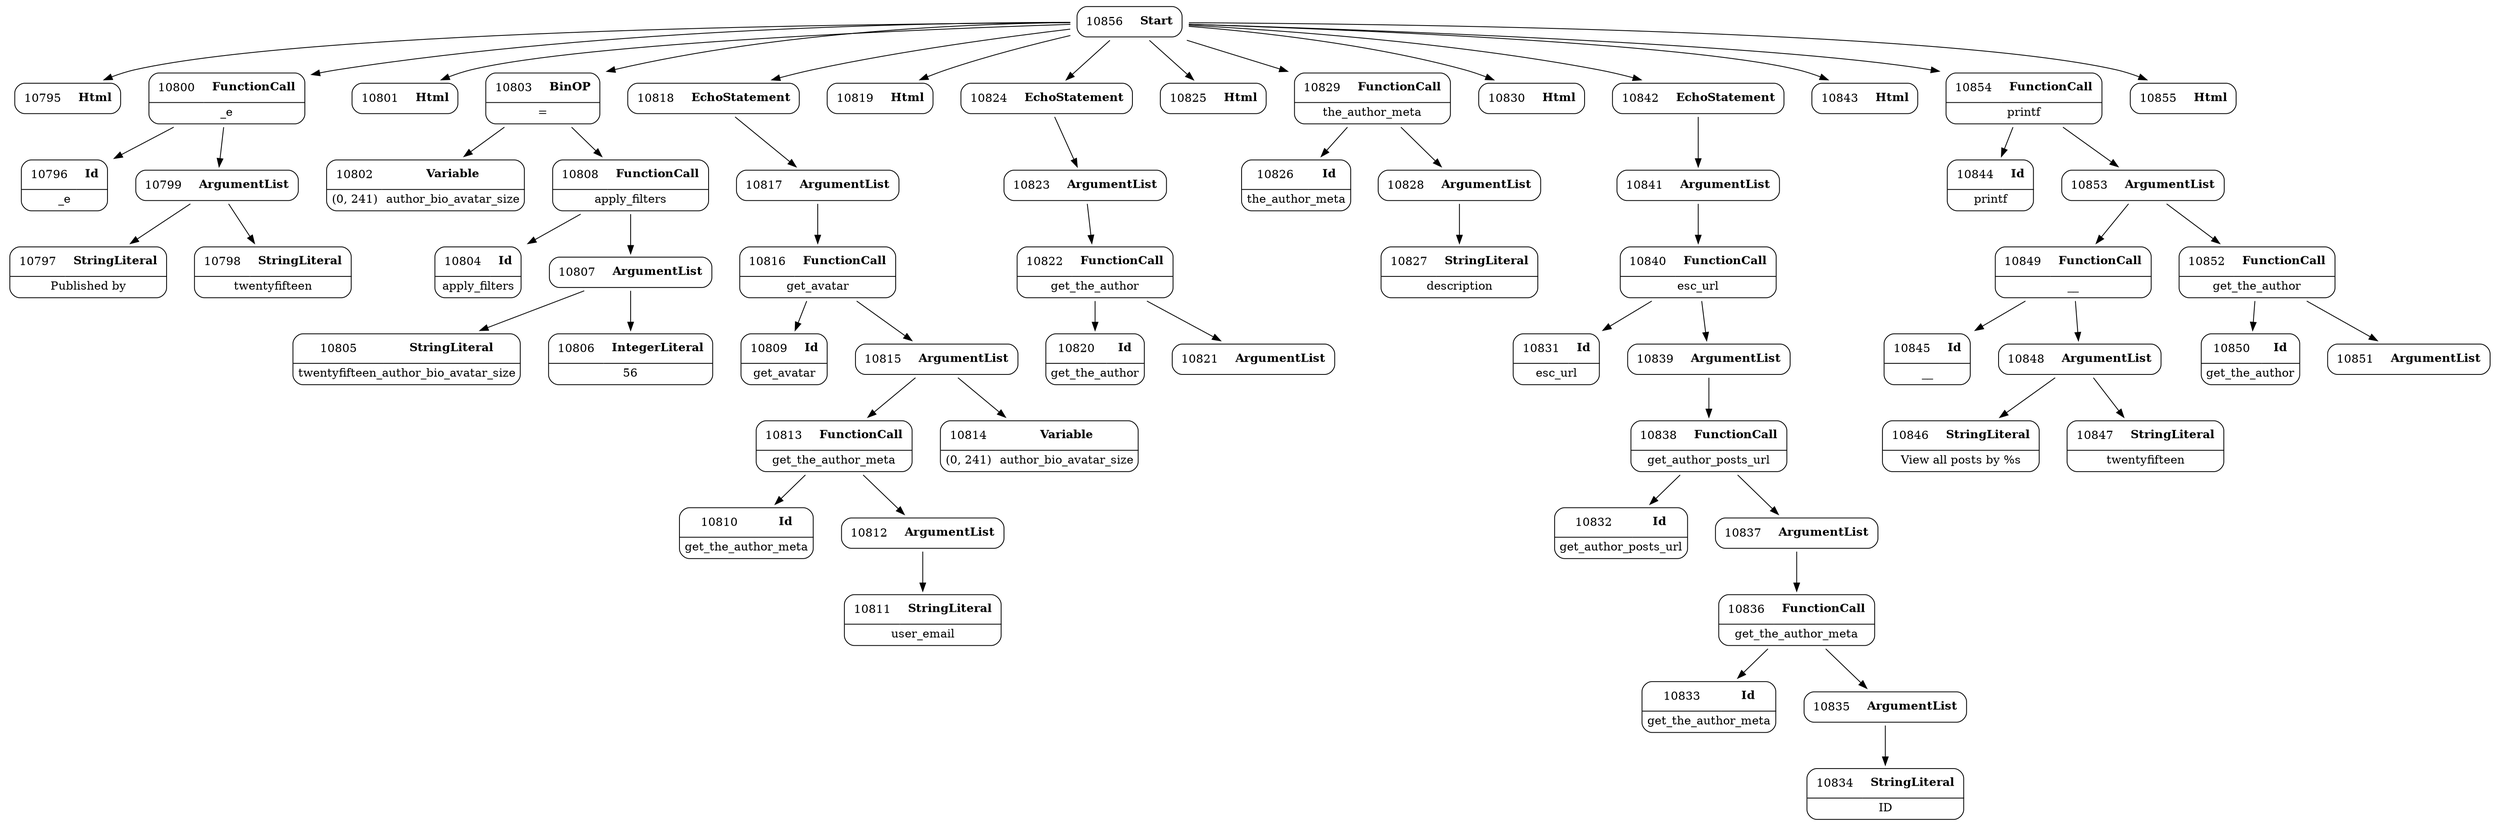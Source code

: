 digraph ast {
node [shape=none];
10795 [label=<<TABLE border='1' cellspacing='0' cellpadding='10' style='rounded' ><TR><TD border='0'>10795</TD><TD border='0'><B>Html</B></TD></TR></TABLE>>];
10796 [label=<<TABLE border='1' cellspacing='0' cellpadding='10' style='rounded' ><TR><TD border='0'>10796</TD><TD border='0'><B>Id</B></TD></TR><HR/><TR><TD border='0' cellpadding='5' colspan='2'>_e</TD></TR></TABLE>>];
10797 [label=<<TABLE border='1' cellspacing='0' cellpadding='10' style='rounded' ><TR><TD border='0'>10797</TD><TD border='0'><B>StringLiteral</B></TD></TR><HR/><TR><TD border='0' cellpadding='5' colspan='2'>Published by</TD></TR></TABLE>>];
10798 [label=<<TABLE border='1' cellspacing='0' cellpadding='10' style='rounded' ><TR><TD border='0'>10798</TD><TD border='0'><B>StringLiteral</B></TD></TR><HR/><TR><TD border='0' cellpadding='5' colspan='2'>twentyfifteen</TD></TR></TABLE>>];
10799 [label=<<TABLE border='1' cellspacing='0' cellpadding='10' style='rounded' ><TR><TD border='0'>10799</TD><TD border='0'><B>ArgumentList</B></TD></TR></TABLE>>];
10799 -> 10797 [weight=2];
10799 -> 10798 [weight=2];
10800 [label=<<TABLE border='1' cellspacing='0' cellpadding='10' style='rounded' ><TR><TD border='0'>10800</TD><TD border='0'><B>FunctionCall</B></TD></TR><HR/><TR><TD border='0' cellpadding='5' colspan='2'>_e</TD></TR></TABLE>>];
10800 -> 10796 [weight=2];
10800 -> 10799 [weight=2];
10801 [label=<<TABLE border='1' cellspacing='0' cellpadding='10' style='rounded' ><TR><TD border='0'>10801</TD><TD border='0'><B>Html</B></TD></TR></TABLE>>];
10802 [label=<<TABLE border='1' cellspacing='0' cellpadding='10' style='rounded' ><TR><TD border='0'>10802</TD><TD border='0'><B>Variable</B></TD></TR><HR/><TR><TD border='0' cellpadding='5'>(0, 241)</TD><TD border='0' cellpadding='5'>author_bio_avatar_size</TD></TR></TABLE>>];
10803 [label=<<TABLE border='1' cellspacing='0' cellpadding='10' style='rounded' ><TR><TD border='0'>10803</TD><TD border='0'><B>BinOP</B></TD></TR><HR/><TR><TD border='0' cellpadding='5' colspan='2'>=</TD></TR></TABLE>>];
10803 -> 10802 [weight=2];
10803 -> 10808 [weight=2];
10804 [label=<<TABLE border='1' cellspacing='0' cellpadding='10' style='rounded' ><TR><TD border='0'>10804</TD><TD border='0'><B>Id</B></TD></TR><HR/><TR><TD border='0' cellpadding='5' colspan='2'>apply_filters</TD></TR></TABLE>>];
10805 [label=<<TABLE border='1' cellspacing='0' cellpadding='10' style='rounded' ><TR><TD border='0'>10805</TD><TD border='0'><B>StringLiteral</B></TD></TR><HR/><TR><TD border='0' cellpadding='5' colspan='2'>twentyfifteen_author_bio_avatar_size</TD></TR></TABLE>>];
10806 [label=<<TABLE border='1' cellspacing='0' cellpadding='10' style='rounded' ><TR><TD border='0'>10806</TD><TD border='0'><B>IntegerLiteral</B></TD></TR><HR/><TR><TD border='0' cellpadding='5' colspan='2'>56</TD></TR></TABLE>>];
10807 [label=<<TABLE border='1' cellspacing='0' cellpadding='10' style='rounded' ><TR><TD border='0'>10807</TD><TD border='0'><B>ArgumentList</B></TD></TR></TABLE>>];
10807 -> 10805 [weight=2];
10807 -> 10806 [weight=2];
10808 [label=<<TABLE border='1' cellspacing='0' cellpadding='10' style='rounded' ><TR><TD border='0'>10808</TD><TD border='0'><B>FunctionCall</B></TD></TR><HR/><TR><TD border='0' cellpadding='5' colspan='2'>apply_filters</TD></TR></TABLE>>];
10808 -> 10804 [weight=2];
10808 -> 10807 [weight=2];
10809 [label=<<TABLE border='1' cellspacing='0' cellpadding='10' style='rounded' ><TR><TD border='0'>10809</TD><TD border='0'><B>Id</B></TD></TR><HR/><TR><TD border='0' cellpadding='5' colspan='2'>get_avatar</TD></TR></TABLE>>];
10810 [label=<<TABLE border='1' cellspacing='0' cellpadding='10' style='rounded' ><TR><TD border='0'>10810</TD><TD border='0'><B>Id</B></TD></TR><HR/><TR><TD border='0' cellpadding='5' colspan='2'>get_the_author_meta</TD></TR></TABLE>>];
10811 [label=<<TABLE border='1' cellspacing='0' cellpadding='10' style='rounded' ><TR><TD border='0'>10811</TD><TD border='0'><B>StringLiteral</B></TD></TR><HR/><TR><TD border='0' cellpadding='5' colspan='2'>user_email</TD></TR></TABLE>>];
10812 [label=<<TABLE border='1' cellspacing='0' cellpadding='10' style='rounded' ><TR><TD border='0'>10812</TD><TD border='0'><B>ArgumentList</B></TD></TR></TABLE>>];
10812 -> 10811 [weight=2];
10813 [label=<<TABLE border='1' cellspacing='0' cellpadding='10' style='rounded' ><TR><TD border='0'>10813</TD><TD border='0'><B>FunctionCall</B></TD></TR><HR/><TR><TD border='0' cellpadding='5' colspan='2'>get_the_author_meta</TD></TR></TABLE>>];
10813 -> 10810 [weight=2];
10813 -> 10812 [weight=2];
10814 [label=<<TABLE border='1' cellspacing='0' cellpadding='10' style='rounded' ><TR><TD border='0'>10814</TD><TD border='0'><B>Variable</B></TD></TR><HR/><TR><TD border='0' cellpadding='5'>(0, 241)</TD><TD border='0' cellpadding='5'>author_bio_avatar_size</TD></TR></TABLE>>];
10815 [label=<<TABLE border='1' cellspacing='0' cellpadding='10' style='rounded' ><TR><TD border='0'>10815</TD><TD border='0'><B>ArgumentList</B></TD></TR></TABLE>>];
10815 -> 10813 [weight=2];
10815 -> 10814 [weight=2];
10816 [label=<<TABLE border='1' cellspacing='0' cellpadding='10' style='rounded' ><TR><TD border='0'>10816</TD><TD border='0'><B>FunctionCall</B></TD></TR><HR/><TR><TD border='0' cellpadding='5' colspan='2'>get_avatar</TD></TR></TABLE>>];
10816 -> 10809 [weight=2];
10816 -> 10815 [weight=2];
10817 [label=<<TABLE border='1' cellspacing='0' cellpadding='10' style='rounded' ><TR><TD border='0'>10817</TD><TD border='0'><B>ArgumentList</B></TD></TR></TABLE>>];
10817 -> 10816 [weight=2];
10818 [label=<<TABLE border='1' cellspacing='0' cellpadding='10' style='rounded' ><TR><TD border='0'>10818</TD><TD border='0'><B>EchoStatement</B></TD></TR></TABLE>>];
10818 -> 10817 [weight=2];
10819 [label=<<TABLE border='1' cellspacing='0' cellpadding='10' style='rounded' ><TR><TD border='0'>10819</TD><TD border='0'><B>Html</B></TD></TR></TABLE>>];
10820 [label=<<TABLE border='1' cellspacing='0' cellpadding='10' style='rounded' ><TR><TD border='0'>10820</TD><TD border='0'><B>Id</B></TD></TR><HR/><TR><TD border='0' cellpadding='5' colspan='2'>get_the_author</TD></TR></TABLE>>];
10821 [label=<<TABLE border='1' cellspacing='0' cellpadding='10' style='rounded' ><TR><TD border='0'>10821</TD><TD border='0'><B>ArgumentList</B></TD></TR></TABLE>>];
10822 [label=<<TABLE border='1' cellspacing='0' cellpadding='10' style='rounded' ><TR><TD border='0'>10822</TD><TD border='0'><B>FunctionCall</B></TD></TR><HR/><TR><TD border='0' cellpadding='5' colspan='2'>get_the_author</TD></TR></TABLE>>];
10822 -> 10820 [weight=2];
10822 -> 10821 [weight=2];
10823 [label=<<TABLE border='1' cellspacing='0' cellpadding='10' style='rounded' ><TR><TD border='0'>10823</TD><TD border='0'><B>ArgumentList</B></TD></TR></TABLE>>];
10823 -> 10822 [weight=2];
10824 [label=<<TABLE border='1' cellspacing='0' cellpadding='10' style='rounded' ><TR><TD border='0'>10824</TD><TD border='0'><B>EchoStatement</B></TD></TR></TABLE>>];
10824 -> 10823 [weight=2];
10825 [label=<<TABLE border='1' cellspacing='0' cellpadding='10' style='rounded' ><TR><TD border='0'>10825</TD><TD border='0'><B>Html</B></TD></TR></TABLE>>];
10826 [label=<<TABLE border='1' cellspacing='0' cellpadding='10' style='rounded' ><TR><TD border='0'>10826</TD><TD border='0'><B>Id</B></TD></TR><HR/><TR><TD border='0' cellpadding='5' colspan='2'>the_author_meta</TD></TR></TABLE>>];
10827 [label=<<TABLE border='1' cellspacing='0' cellpadding='10' style='rounded' ><TR><TD border='0'>10827</TD><TD border='0'><B>StringLiteral</B></TD></TR><HR/><TR><TD border='0' cellpadding='5' colspan='2'>description</TD></TR></TABLE>>];
10828 [label=<<TABLE border='1' cellspacing='0' cellpadding='10' style='rounded' ><TR><TD border='0'>10828</TD><TD border='0'><B>ArgumentList</B></TD></TR></TABLE>>];
10828 -> 10827 [weight=2];
10829 [label=<<TABLE border='1' cellspacing='0' cellpadding='10' style='rounded' ><TR><TD border='0'>10829</TD><TD border='0'><B>FunctionCall</B></TD></TR><HR/><TR><TD border='0' cellpadding='5' colspan='2'>the_author_meta</TD></TR></TABLE>>];
10829 -> 10826 [weight=2];
10829 -> 10828 [weight=2];
10830 [label=<<TABLE border='1' cellspacing='0' cellpadding='10' style='rounded' ><TR><TD border='0'>10830</TD><TD border='0'><B>Html</B></TD></TR></TABLE>>];
10831 [label=<<TABLE border='1' cellspacing='0' cellpadding='10' style='rounded' ><TR><TD border='0'>10831</TD><TD border='0'><B>Id</B></TD></TR><HR/><TR><TD border='0' cellpadding='5' colspan='2'>esc_url</TD></TR></TABLE>>];
10832 [label=<<TABLE border='1' cellspacing='0' cellpadding='10' style='rounded' ><TR><TD border='0'>10832</TD><TD border='0'><B>Id</B></TD></TR><HR/><TR><TD border='0' cellpadding='5' colspan='2'>get_author_posts_url</TD></TR></TABLE>>];
10833 [label=<<TABLE border='1' cellspacing='0' cellpadding='10' style='rounded' ><TR><TD border='0'>10833</TD><TD border='0'><B>Id</B></TD></TR><HR/><TR><TD border='0' cellpadding='5' colspan='2'>get_the_author_meta</TD></TR></TABLE>>];
10834 [label=<<TABLE border='1' cellspacing='0' cellpadding='10' style='rounded' ><TR><TD border='0'>10834</TD><TD border='0'><B>StringLiteral</B></TD></TR><HR/><TR><TD border='0' cellpadding='5' colspan='2'>ID</TD></TR></TABLE>>];
10835 [label=<<TABLE border='1' cellspacing='0' cellpadding='10' style='rounded' ><TR><TD border='0'>10835</TD><TD border='0'><B>ArgumentList</B></TD></TR></TABLE>>];
10835 -> 10834 [weight=2];
10836 [label=<<TABLE border='1' cellspacing='0' cellpadding='10' style='rounded' ><TR><TD border='0'>10836</TD><TD border='0'><B>FunctionCall</B></TD></TR><HR/><TR><TD border='0' cellpadding='5' colspan='2'>get_the_author_meta</TD></TR></TABLE>>];
10836 -> 10833 [weight=2];
10836 -> 10835 [weight=2];
10837 [label=<<TABLE border='1' cellspacing='0' cellpadding='10' style='rounded' ><TR><TD border='0'>10837</TD><TD border='0'><B>ArgumentList</B></TD></TR></TABLE>>];
10837 -> 10836 [weight=2];
10838 [label=<<TABLE border='1' cellspacing='0' cellpadding='10' style='rounded' ><TR><TD border='0'>10838</TD><TD border='0'><B>FunctionCall</B></TD></TR><HR/><TR><TD border='0' cellpadding='5' colspan='2'>get_author_posts_url</TD></TR></TABLE>>];
10838 -> 10832 [weight=2];
10838 -> 10837 [weight=2];
10839 [label=<<TABLE border='1' cellspacing='0' cellpadding='10' style='rounded' ><TR><TD border='0'>10839</TD><TD border='0'><B>ArgumentList</B></TD></TR></TABLE>>];
10839 -> 10838 [weight=2];
10840 [label=<<TABLE border='1' cellspacing='0' cellpadding='10' style='rounded' ><TR><TD border='0'>10840</TD><TD border='0'><B>FunctionCall</B></TD></TR><HR/><TR><TD border='0' cellpadding='5' colspan='2'>esc_url</TD></TR></TABLE>>];
10840 -> 10831 [weight=2];
10840 -> 10839 [weight=2];
10841 [label=<<TABLE border='1' cellspacing='0' cellpadding='10' style='rounded' ><TR><TD border='0'>10841</TD><TD border='0'><B>ArgumentList</B></TD></TR></TABLE>>];
10841 -> 10840 [weight=2];
10842 [label=<<TABLE border='1' cellspacing='0' cellpadding='10' style='rounded' ><TR><TD border='0'>10842</TD><TD border='0'><B>EchoStatement</B></TD></TR></TABLE>>];
10842 -> 10841 [weight=2];
10843 [label=<<TABLE border='1' cellspacing='0' cellpadding='10' style='rounded' ><TR><TD border='0'>10843</TD><TD border='0'><B>Html</B></TD></TR></TABLE>>];
10844 [label=<<TABLE border='1' cellspacing='0' cellpadding='10' style='rounded' ><TR><TD border='0'>10844</TD><TD border='0'><B>Id</B></TD></TR><HR/><TR><TD border='0' cellpadding='5' colspan='2'>printf</TD></TR></TABLE>>];
10845 [label=<<TABLE border='1' cellspacing='0' cellpadding='10' style='rounded' ><TR><TD border='0'>10845</TD><TD border='0'><B>Id</B></TD></TR><HR/><TR><TD border='0' cellpadding='5' colspan='2'>__</TD></TR></TABLE>>];
10846 [label=<<TABLE border='1' cellspacing='0' cellpadding='10' style='rounded' ><TR><TD border='0'>10846</TD><TD border='0'><B>StringLiteral</B></TD></TR><HR/><TR><TD border='0' cellpadding='5' colspan='2'>View all posts by %s</TD></TR></TABLE>>];
10847 [label=<<TABLE border='1' cellspacing='0' cellpadding='10' style='rounded' ><TR><TD border='0'>10847</TD><TD border='0'><B>StringLiteral</B></TD></TR><HR/><TR><TD border='0' cellpadding='5' colspan='2'>twentyfifteen</TD></TR></TABLE>>];
10848 [label=<<TABLE border='1' cellspacing='0' cellpadding='10' style='rounded' ><TR><TD border='0'>10848</TD><TD border='0'><B>ArgumentList</B></TD></TR></TABLE>>];
10848 -> 10846 [weight=2];
10848 -> 10847 [weight=2];
10849 [label=<<TABLE border='1' cellspacing='0' cellpadding='10' style='rounded' ><TR><TD border='0'>10849</TD><TD border='0'><B>FunctionCall</B></TD></TR><HR/><TR><TD border='0' cellpadding='5' colspan='2'>__</TD></TR></TABLE>>];
10849 -> 10845 [weight=2];
10849 -> 10848 [weight=2];
10850 [label=<<TABLE border='1' cellspacing='0' cellpadding='10' style='rounded' ><TR><TD border='0'>10850</TD><TD border='0'><B>Id</B></TD></TR><HR/><TR><TD border='0' cellpadding='5' colspan='2'>get_the_author</TD></TR></TABLE>>];
10851 [label=<<TABLE border='1' cellspacing='0' cellpadding='10' style='rounded' ><TR><TD border='0'>10851</TD><TD border='0'><B>ArgumentList</B></TD></TR></TABLE>>];
10852 [label=<<TABLE border='1' cellspacing='0' cellpadding='10' style='rounded' ><TR><TD border='0'>10852</TD><TD border='0'><B>FunctionCall</B></TD></TR><HR/><TR><TD border='0' cellpadding='5' colspan='2'>get_the_author</TD></TR></TABLE>>];
10852 -> 10850 [weight=2];
10852 -> 10851 [weight=2];
10853 [label=<<TABLE border='1' cellspacing='0' cellpadding='10' style='rounded' ><TR><TD border='0'>10853</TD><TD border='0'><B>ArgumentList</B></TD></TR></TABLE>>];
10853 -> 10849 [weight=2];
10853 -> 10852 [weight=2];
10854 [label=<<TABLE border='1' cellspacing='0' cellpadding='10' style='rounded' ><TR><TD border='0'>10854</TD><TD border='0'><B>FunctionCall</B></TD></TR><HR/><TR><TD border='0' cellpadding='5' colspan='2'>printf</TD></TR></TABLE>>];
10854 -> 10844 [weight=2];
10854 -> 10853 [weight=2];
10855 [label=<<TABLE border='1' cellspacing='0' cellpadding='10' style='rounded' ><TR><TD border='0'>10855</TD><TD border='0'><B>Html</B></TD></TR></TABLE>>];
10856 [label=<<TABLE border='1' cellspacing='0' cellpadding='10' style='rounded' ><TR><TD border='0'>10856</TD><TD border='0'><B>Start</B></TD></TR></TABLE>>];
10856 -> 10795 [weight=2];
10856 -> 10800 [weight=2];
10856 -> 10801 [weight=2];
10856 -> 10803 [weight=2];
10856 -> 10818 [weight=2];
10856 -> 10819 [weight=2];
10856 -> 10824 [weight=2];
10856 -> 10825 [weight=2];
10856 -> 10829 [weight=2];
10856 -> 10830 [weight=2];
10856 -> 10842 [weight=2];
10856 -> 10843 [weight=2];
10856 -> 10854 [weight=2];
10856 -> 10855 [weight=2];
}
